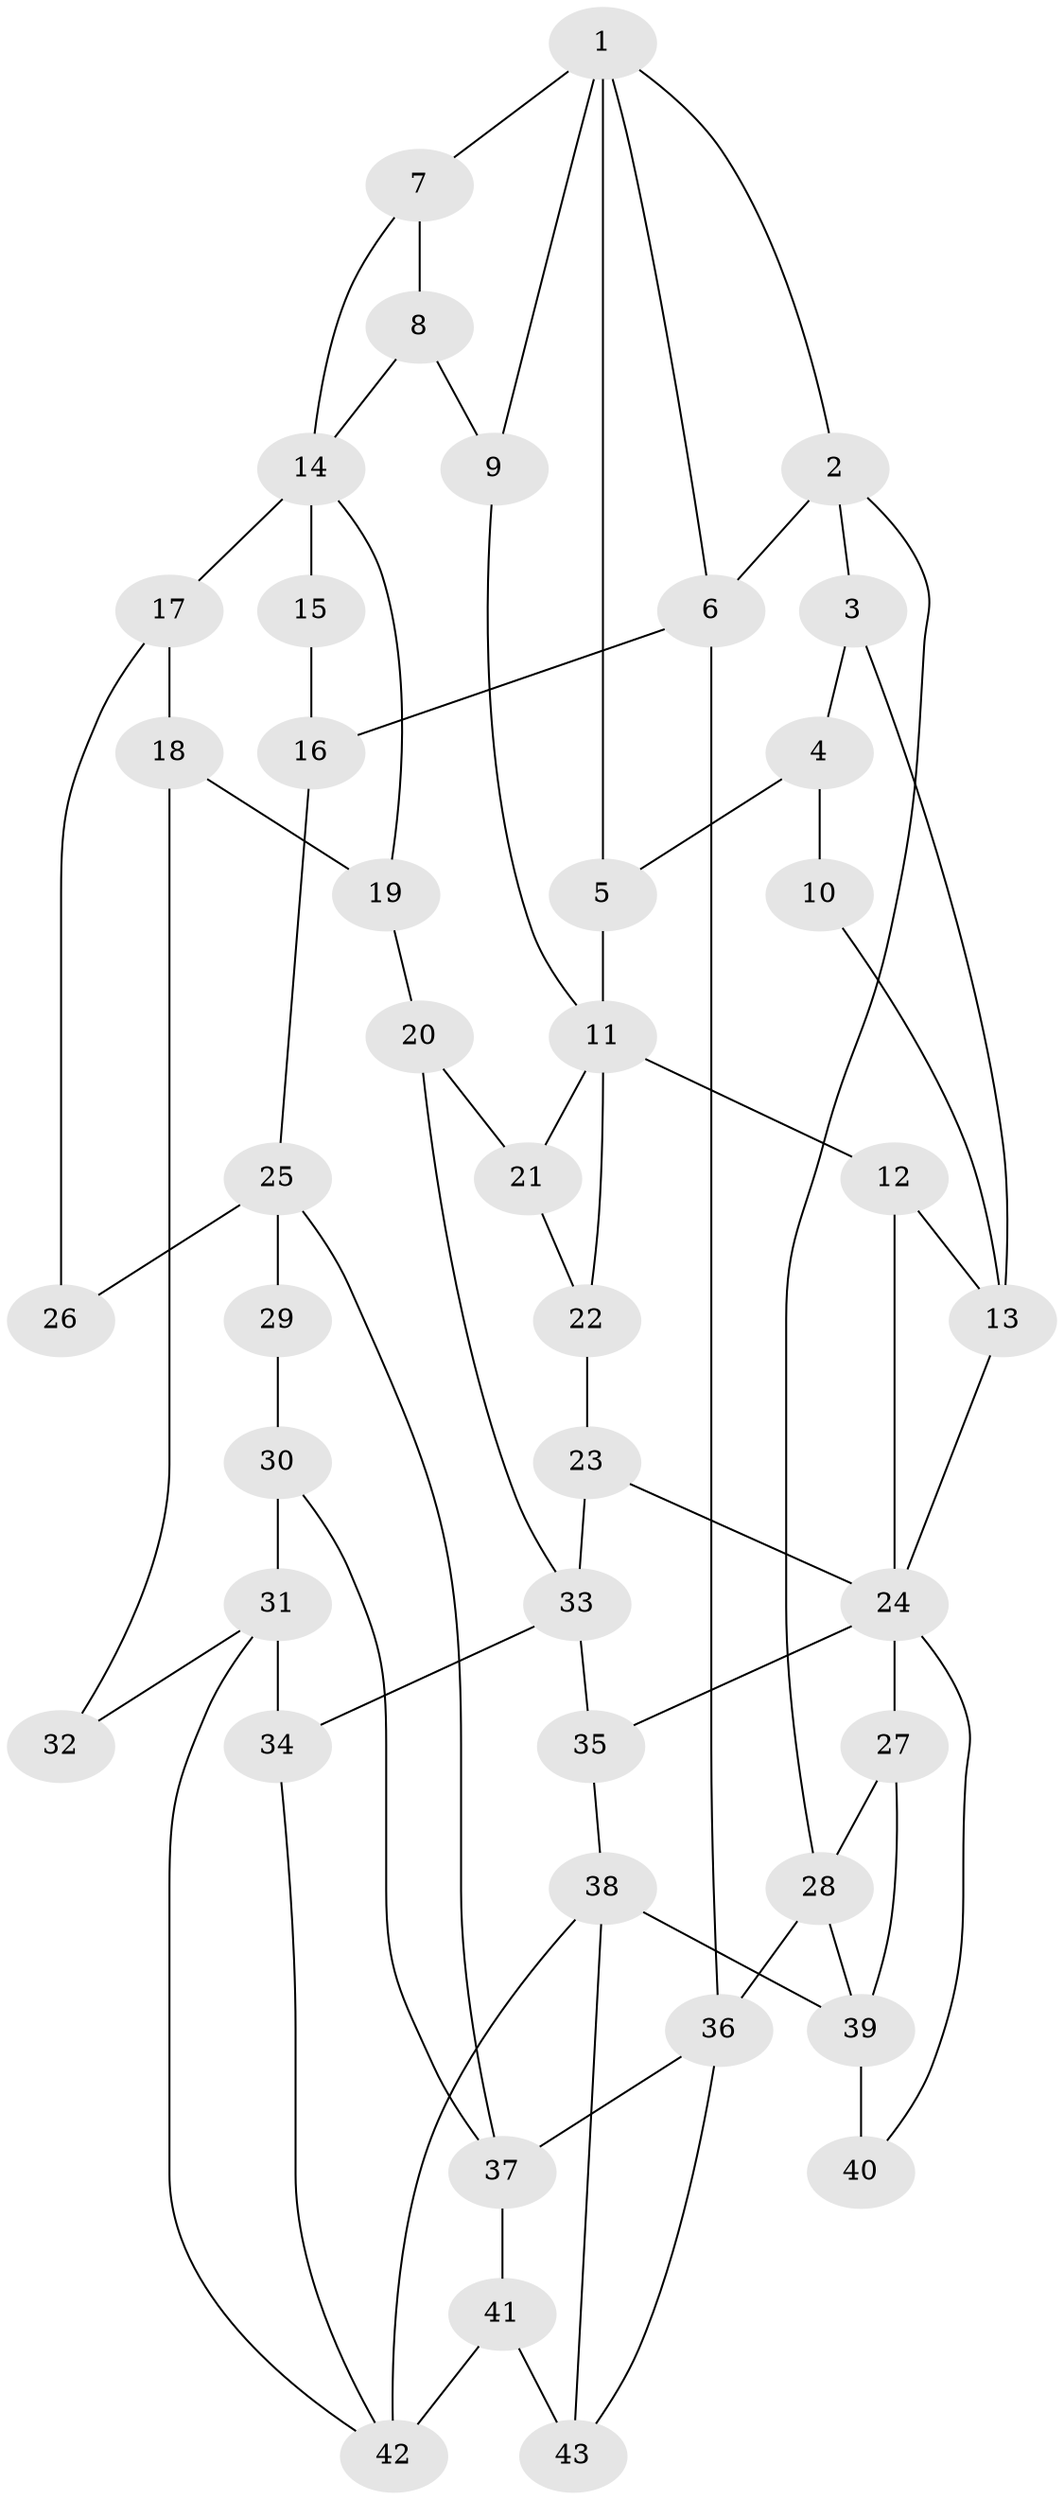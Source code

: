 // original degree distribution, {3: 0.023255813953488372, 6: 0.19767441860465115, 5: 0.5581395348837209, 4: 0.22093023255813954}
// Generated by graph-tools (version 1.1) at 2025/38/03/09/25 02:38:20]
// undirected, 43 vertices, 72 edges
graph export_dot {
graph [start="1"]
  node [color=gray90,style=filled];
  1;
  2;
  3;
  4;
  5;
  6;
  7;
  8;
  9;
  10;
  11;
  12;
  13;
  14;
  15;
  16;
  17;
  18;
  19;
  20;
  21;
  22;
  23;
  24;
  25;
  26;
  27;
  28;
  29;
  30;
  31;
  32;
  33;
  34;
  35;
  36;
  37;
  38;
  39;
  40;
  41;
  42;
  43;
  1 -- 2 [weight=1.0];
  1 -- 5 [weight=1.0];
  1 -- 6 [weight=1.0];
  1 -- 7 [weight=1.0];
  1 -- 9 [weight=1.0];
  2 -- 3 [weight=1.0];
  2 -- 6 [weight=1.0];
  2 -- 28 [weight=1.0];
  3 -- 4 [weight=1.0];
  3 -- 13 [weight=1.0];
  4 -- 5 [weight=1.0];
  4 -- 10 [weight=2.0];
  5 -- 11 [weight=1.0];
  6 -- 16 [weight=1.0];
  6 -- 36 [weight=1.0];
  7 -- 8 [weight=1.0];
  7 -- 14 [weight=1.0];
  8 -- 9 [weight=1.0];
  8 -- 14 [weight=1.0];
  9 -- 11 [weight=1.0];
  10 -- 13 [weight=1.0];
  11 -- 12 [weight=2.0];
  11 -- 21 [weight=1.0];
  11 -- 22 [weight=1.0];
  12 -- 13 [weight=2.0];
  12 -- 24 [weight=1.0];
  13 -- 24 [weight=1.0];
  14 -- 15 [weight=2.0];
  14 -- 17 [weight=1.0];
  14 -- 19 [weight=1.0];
  15 -- 16 [weight=1.0];
  16 -- 25 [weight=1.0];
  17 -- 18 [weight=1.0];
  17 -- 26 [weight=1.0];
  18 -- 19 [weight=1.0];
  18 -- 32 [weight=1.0];
  19 -- 20 [weight=1.0];
  20 -- 21 [weight=1.0];
  20 -- 33 [weight=1.0];
  21 -- 22 [weight=1.0];
  22 -- 23 [weight=1.0];
  23 -- 24 [weight=1.0];
  23 -- 33 [weight=1.0];
  24 -- 27 [weight=1.0];
  24 -- 35 [weight=1.0];
  24 -- 40 [weight=1.0];
  25 -- 26 [weight=2.0];
  25 -- 29 [weight=2.0];
  25 -- 37 [weight=1.0];
  27 -- 28 [weight=1.0];
  27 -- 39 [weight=1.0];
  28 -- 36 [weight=1.0];
  28 -- 39 [weight=1.0];
  29 -- 30 [weight=1.0];
  30 -- 31 [weight=1.0];
  30 -- 37 [weight=1.0];
  31 -- 32 [weight=2.0];
  31 -- 34 [weight=2.0];
  31 -- 42 [weight=1.0];
  33 -- 34 [weight=2.0];
  33 -- 35 [weight=2.0];
  34 -- 42 [weight=1.0];
  35 -- 38 [weight=1.0];
  36 -- 37 [weight=1.0];
  36 -- 43 [weight=1.0];
  37 -- 41 [weight=2.0];
  38 -- 39 [weight=2.0];
  38 -- 42 [weight=1.0];
  38 -- 43 [weight=1.0];
  39 -- 40 [weight=2.0];
  41 -- 42 [weight=2.0];
  41 -- 43 [weight=2.0];
}
